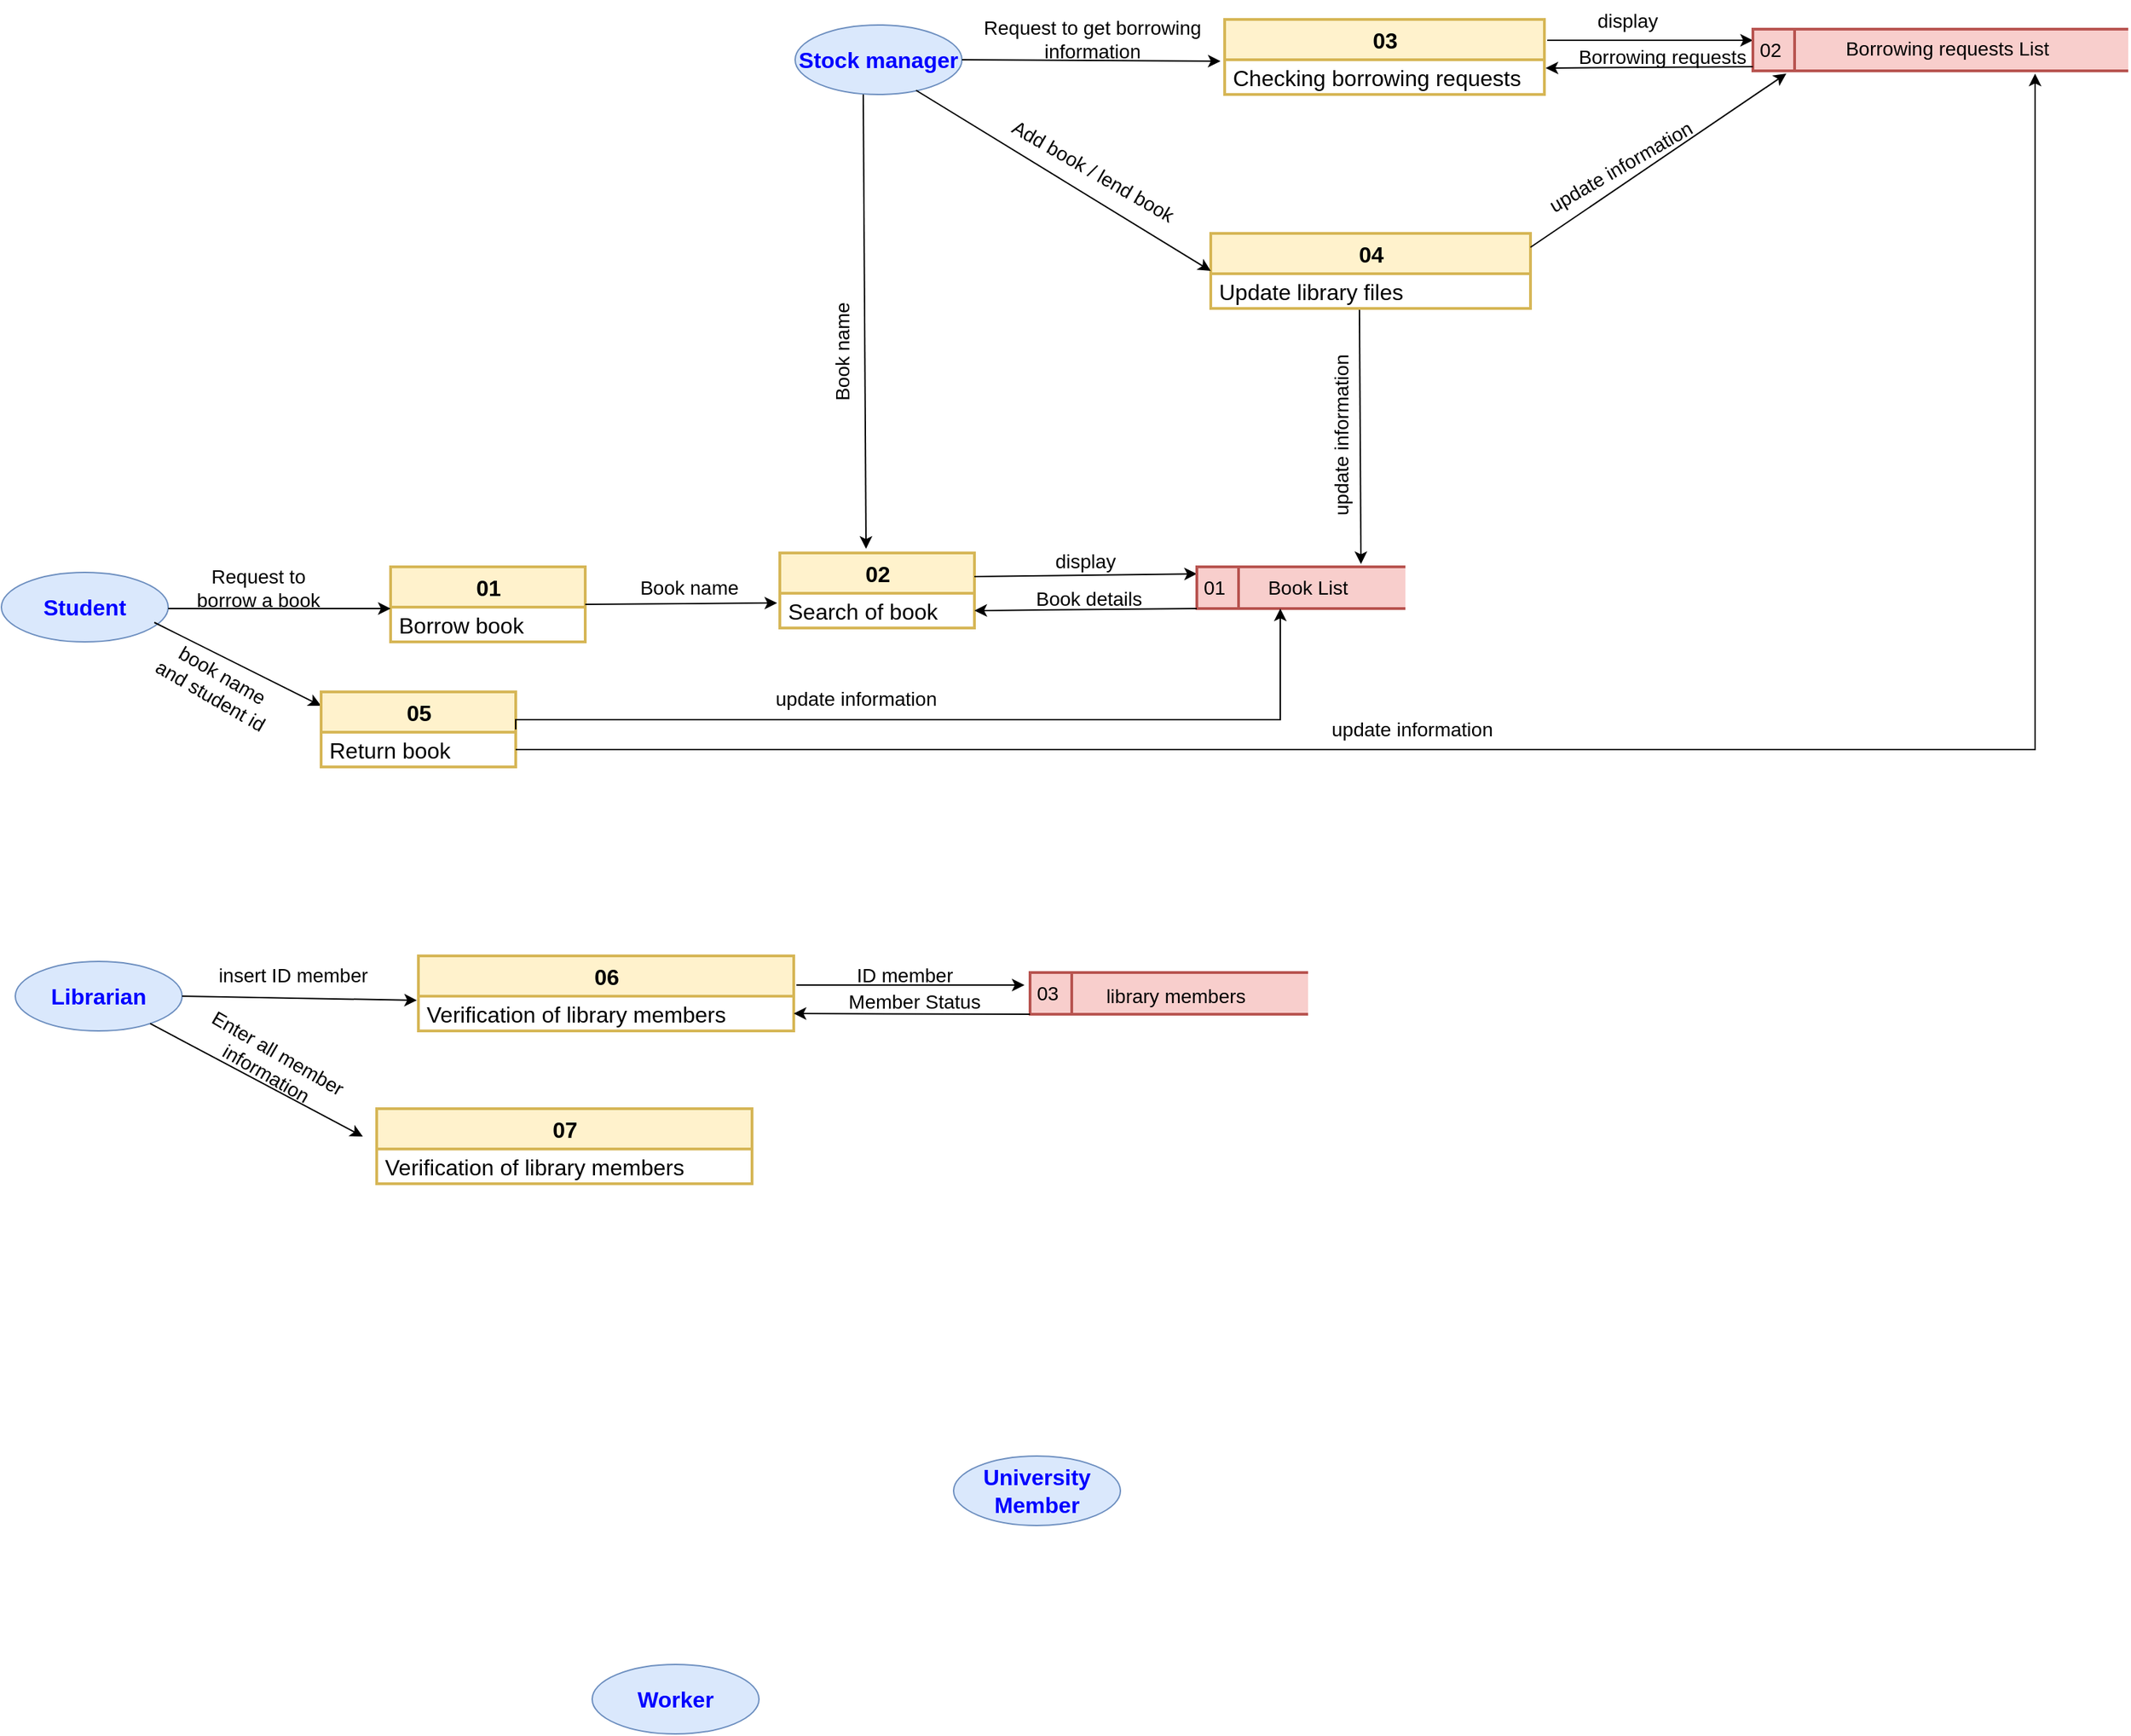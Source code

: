 <mxfile version="20.5.0" type="github">
  <diagram id="wbSmJAx2QIwuOaR70lue" name="Page-1">
    <mxGraphModel dx="1038" dy="1636" grid="1" gridSize="10" guides="1" tooltips="1" connect="1" arrows="1" fold="1" page="1" pageScale="1" pageWidth="850" pageHeight="1100" math="0" shadow="0">
      <root>
        <mxCell id="0" />
        <mxCell id="1" parent="0" />
        <mxCell id="yfcvIqxZyUnn7YjuINkd-1" value="&lt;b&gt;&lt;font style=&quot;font-size: 16px;&quot; color=&quot;#0000FF&quot;&gt;Student&lt;/font&gt;&lt;/b&gt;" style="ellipse;whiteSpace=wrap;html=1;fillColor=#dae8fc;strokeColor=#6c8ebf;" vertex="1" parent="1">
          <mxGeometry x="20" y="84" width="120" height="50" as="geometry" />
        </mxCell>
        <mxCell id="yfcvIqxZyUnn7YjuINkd-2" value="&lt;b&gt;&lt;font style=&quot;font-size: 16px;&quot; color=&quot;#0000FF&quot;&gt;Stock manager&lt;/font&gt;&lt;/b&gt;" style="ellipse;whiteSpace=wrap;html=1;fillColor=#dae8fc;strokeColor=#6c8ebf;" vertex="1" parent="1">
          <mxGeometry x="591" y="-310" width="120" height="50" as="geometry" />
        </mxCell>
        <mxCell id="yfcvIqxZyUnn7YjuINkd-3" value="&lt;b&gt;&lt;font style=&quot;font-size: 16px;&quot; color=&quot;#0000FF&quot;&gt;University Member&lt;/font&gt;&lt;/b&gt;" style="ellipse;whiteSpace=wrap;html=1;fillColor=#dae8fc;strokeColor=#6c8ebf;" vertex="1" parent="1">
          <mxGeometry x="705" y="720" width="120" height="50" as="geometry" />
        </mxCell>
        <mxCell id="yfcvIqxZyUnn7YjuINkd-4" value="&lt;b&gt;&lt;font style=&quot;font-size: 16px;&quot; color=&quot;#0000FF&quot;&gt;Librarian&lt;/font&gt;&lt;/b&gt;" style="ellipse;whiteSpace=wrap;html=1;fillColor=#dae8fc;strokeColor=#6c8ebf;" vertex="1" parent="1">
          <mxGeometry x="30" y="364" width="120" height="50" as="geometry" />
        </mxCell>
        <mxCell id="yfcvIqxZyUnn7YjuINkd-5" value="&lt;b&gt;&lt;font style=&quot;font-size: 16px;&quot; color=&quot;#0000FF&quot;&gt;Worker&lt;br&gt;&lt;/font&gt;&lt;/b&gt;" style="ellipse;whiteSpace=wrap;html=1;fillColor=#dae8fc;strokeColor=#6c8ebf;" vertex="1" parent="1">
          <mxGeometry x="445" y="870" width="120" height="50" as="geometry" />
        </mxCell>
        <mxCell id="yfcvIqxZyUnn7YjuINkd-10" value="01" style="swimlane;fontStyle=1;align=center;verticalAlign=middle;childLayout=stackLayout;horizontal=1;startSize=29;horizontalStack=0;resizeParent=1;resizeParentMax=0;resizeLast=0;collapsible=0;marginBottom=0;html=1;fontSize=16;strokeWidth=2;fillColor=#fff2cc;strokeColor=#d6b656;" vertex="1" parent="1">
          <mxGeometry x="300" y="80" width="140" height="54" as="geometry" />
        </mxCell>
        <mxCell id="yfcvIqxZyUnn7YjuINkd-12" value="&lt;div&gt;&lt;font color=&quot;#000000&quot;&gt;Borrow book&lt;/font&gt;&lt;/div&gt;" style="text;html=1;strokeColor=none;fillColor=none;align=left;verticalAlign=middle;spacingLeft=4;spacingRight=4;overflow=hidden;rotatable=0;points=[[0,0.5],[1,0.5]];portConstraint=eastwest;fontSize=16;fontColor=#0000FF;" vertex="1" parent="yfcvIqxZyUnn7YjuINkd-10">
          <mxGeometry y="29" width="140" height="25" as="geometry" />
        </mxCell>
        <mxCell id="yfcvIqxZyUnn7YjuINkd-13" value="" style="endArrow=classic;html=1;rounded=0;fontSize=16;fontColor=#0000FF;" edge="1" parent="1">
          <mxGeometry width="50" height="50" relative="1" as="geometry">
            <mxPoint x="140" y="110" as="sourcePoint" />
            <mxPoint x="300" y="110" as="targetPoint" />
          </mxGeometry>
        </mxCell>
        <mxCell id="yfcvIqxZyUnn7YjuINkd-15" value="Request to borrow a book" style="text;html=1;strokeColor=none;fillColor=none;align=center;verticalAlign=middle;whiteSpace=wrap;rounded=0;strokeWidth=2;fontSize=14;fontColor=#000000;" vertex="1" parent="1">
          <mxGeometry x="150" y="80" width="110" height="30" as="geometry" />
        </mxCell>
        <mxCell id="yfcvIqxZyUnn7YjuINkd-16" value="" style="endArrow=classic;html=1;rounded=0;fontSize=14;fontColor=#000000;" edge="1" parent="1">
          <mxGeometry width="50" height="50" relative="1" as="geometry">
            <mxPoint x="130" y="120" as="sourcePoint" />
            <mxPoint x="250" y="180" as="targetPoint" />
          </mxGeometry>
        </mxCell>
        <mxCell id="yfcvIqxZyUnn7YjuINkd-17" value="05" style="swimlane;fontStyle=1;align=center;verticalAlign=middle;childLayout=stackLayout;horizontal=1;startSize=29;horizontalStack=0;resizeParent=1;resizeParentMax=0;resizeLast=0;collapsible=0;marginBottom=0;html=1;fontSize=16;strokeWidth=2;fillColor=#fff2cc;strokeColor=#d6b656;" vertex="1" parent="1">
          <mxGeometry x="250" y="170" width="140" height="54" as="geometry" />
        </mxCell>
        <mxCell id="yfcvIqxZyUnn7YjuINkd-18" value="&lt;div&gt;&lt;font color=&quot;#000000&quot;&gt;Return book&lt;/font&gt;&lt;/div&gt;" style="text;html=1;strokeColor=none;fillColor=none;align=left;verticalAlign=middle;spacingLeft=4;spacingRight=4;overflow=hidden;rotatable=0;points=[[0,0.5],[1,0.5]];portConstraint=eastwest;fontSize=16;fontColor=#0000FF;" vertex="1" parent="yfcvIqxZyUnn7YjuINkd-17">
          <mxGeometry y="29" width="140" height="25" as="geometry" />
        </mxCell>
        <mxCell id="yfcvIqxZyUnn7YjuINkd-21" value="02" style="swimlane;fontStyle=1;align=center;verticalAlign=middle;childLayout=stackLayout;horizontal=1;startSize=29;horizontalStack=0;resizeParent=1;resizeParentMax=0;resizeLast=0;collapsible=0;marginBottom=0;html=1;fontSize=16;strokeWidth=2;fillColor=#fff2cc;strokeColor=#d6b656;" vertex="1" parent="1">
          <mxGeometry x="580" y="70" width="140" height="54" as="geometry" />
        </mxCell>
        <mxCell id="yfcvIqxZyUnn7YjuINkd-22" value="&lt;div&gt;&lt;font color=&quot;#000000&quot;&gt;Search of book&lt;/font&gt;&lt;/div&gt;" style="text;html=1;strokeColor=none;fillColor=none;align=left;verticalAlign=middle;spacingLeft=4;spacingRight=4;overflow=hidden;rotatable=0;points=[[0,0.5],[1,0.5]];portConstraint=eastwest;fontSize=16;fontColor=#0000FF;" vertex="1" parent="yfcvIqxZyUnn7YjuINkd-21">
          <mxGeometry y="29" width="140" height="25" as="geometry" />
        </mxCell>
        <mxCell id="yfcvIqxZyUnn7YjuINkd-23" value="" style="endArrow=classic;html=1;rounded=0;fontSize=14;fontColor=#000000;entryX=-0.014;entryY=0.28;entryDx=0;entryDy=0;exitX=1;exitY=0.5;exitDx=0;exitDy=0;entryPerimeter=0;" edge="1" parent="1" source="yfcvIqxZyUnn7YjuINkd-10" target="yfcvIqxZyUnn7YjuINkd-22">
          <mxGeometry width="50" height="50" relative="1" as="geometry">
            <mxPoint x="440" y="120" as="sourcePoint" />
            <mxPoint x="490" y="70" as="targetPoint" />
          </mxGeometry>
        </mxCell>
        <mxCell id="yfcvIqxZyUnn7YjuINkd-24" value="Book name" style="text;html=1;strokeColor=none;fillColor=none;align=center;verticalAlign=middle;whiteSpace=wrap;rounded=0;strokeWidth=2;fontSize=14;fontColor=#000000;" vertex="1" parent="1">
          <mxGeometry x="470" y="80" width="90" height="30" as="geometry" />
        </mxCell>
        <mxCell id="yfcvIqxZyUnn7YjuINkd-25" value="" style="endArrow=classic;html=1;rounded=0;fontSize=14;fontColor=#000000;entryX=0.443;entryY=-0.056;entryDx=0;entryDy=0;entryPerimeter=0;" edge="1" parent="1" target="yfcvIqxZyUnn7YjuINkd-21">
          <mxGeometry width="50" height="50" relative="1" as="geometry">
            <mxPoint x="640" y="-260" as="sourcePoint" />
            <mxPoint x="480" y="-20" as="targetPoint" />
          </mxGeometry>
        </mxCell>
        <mxCell id="yfcvIqxZyUnn7YjuINkd-26" value="" style="endArrow=classic;html=1;rounded=0;fontSize=14;fontColor=#000000;entryX=0;entryY=0.5;entryDx=0;entryDy=0;exitX=1;exitY=0.5;exitDx=0;exitDy=0;" edge="1" parent="1">
          <mxGeometry width="50" height="50" relative="1" as="geometry">
            <mxPoint x="720" y="87" as="sourcePoint" />
            <mxPoint x="880" y="85" as="targetPoint" />
          </mxGeometry>
        </mxCell>
        <mxCell id="yfcvIqxZyUnn7YjuINkd-27" value="Book name" style="text;html=1;strokeColor=none;fillColor=none;align=center;verticalAlign=middle;whiteSpace=wrap;rounded=0;strokeWidth=2;fontSize=14;fontColor=#000000;rotation=-90;" vertex="1" parent="1">
          <mxGeometry x="580" y="-90" width="90" height="30" as="geometry" />
        </mxCell>
        <mxCell id="yfcvIqxZyUnn7YjuINkd-29" value="01" style="html=1;dashed=0;whitespace=wrap;shape=mxgraph.dfd.dataStoreID;align=left;spacingLeft=3;points=[[0,0],[0.5,0],[1,0],[0,0.5],[1,0.5],[0,1],[0.5,1],[1,1]];strokeWidth=2;fontSize=14;fillColor=#f8cecc;strokeColor=#b85450;" vertex="1" parent="1">
          <mxGeometry x="880" y="80" width="150" height="30" as="geometry" />
        </mxCell>
        <mxCell id="yfcvIqxZyUnn7YjuINkd-30" value="Book List" style="text;html=1;strokeColor=none;fillColor=none;align=center;verticalAlign=middle;whiteSpace=wrap;rounded=0;strokeWidth=2;fontSize=14;fontColor=#000000;" vertex="1" parent="1">
          <mxGeometry x="930" y="80" width="60" height="30" as="geometry" />
        </mxCell>
        <mxCell id="yfcvIqxZyUnn7YjuINkd-31" value="display" style="text;html=1;strokeColor=none;fillColor=none;align=center;verticalAlign=middle;whiteSpace=wrap;rounded=0;strokeWidth=2;fontSize=14;fontColor=#000000;" vertex="1" parent="1">
          <mxGeometry x="770" y="61" width="60" height="30" as="geometry" />
        </mxCell>
        <mxCell id="yfcvIqxZyUnn7YjuINkd-32" value="book name and student id" style="text;html=1;strokeColor=none;fillColor=none;align=center;verticalAlign=middle;whiteSpace=wrap;rounded=0;strokeWidth=2;fontSize=14;fontColor=#000000;rotation=30;" vertex="1" parent="1">
          <mxGeometry x="130" y="150" width="90" height="30" as="geometry" />
        </mxCell>
        <mxCell id="yfcvIqxZyUnn7YjuINkd-33" value="03" style="swimlane;fontStyle=1;align=center;verticalAlign=middle;childLayout=stackLayout;horizontal=1;startSize=29;horizontalStack=0;resizeParent=1;resizeParentMax=0;resizeLast=0;collapsible=0;marginBottom=0;html=1;fontSize=16;strokeWidth=2;fillColor=#fff2cc;strokeColor=#d6b656;" vertex="1" parent="1">
          <mxGeometry x="900" y="-314" width="230" height="54" as="geometry" />
        </mxCell>
        <mxCell id="yfcvIqxZyUnn7YjuINkd-34" value="&lt;font color=&quot;#000000&quot;&gt;Checking borrowing requests&lt;/font&gt;" style="text;html=1;strokeColor=none;fillColor=none;align=left;verticalAlign=middle;spacingLeft=4;spacingRight=4;overflow=hidden;rotatable=0;points=[[0,0.5],[1,0.5]];portConstraint=eastwest;fontSize=16;fontColor=#0000FF;" vertex="1" parent="yfcvIqxZyUnn7YjuINkd-33">
          <mxGeometry y="29" width="230" height="25" as="geometry" />
        </mxCell>
        <mxCell id="yfcvIqxZyUnn7YjuINkd-35" value="" style="endArrow=classic;html=1;rounded=0;fontSize=14;fontColor=#000000;entryX=-0.013;entryY=0.04;entryDx=0;entryDy=0;exitX=1;exitY=0.5;exitDx=0;exitDy=0;entryPerimeter=0;" edge="1" parent="1" source="yfcvIqxZyUnn7YjuINkd-2" target="yfcvIqxZyUnn7YjuINkd-34">
          <mxGeometry width="50" height="50" relative="1" as="geometry">
            <mxPoint x="790" y="-240" as="sourcePoint" />
            <mxPoint x="840" y="-290" as="targetPoint" />
          </mxGeometry>
        </mxCell>
        <mxCell id="yfcvIqxZyUnn7YjuINkd-36" value="Request to get borrowing information" style="text;html=1;strokeColor=none;fillColor=none;align=center;verticalAlign=middle;whiteSpace=wrap;rounded=0;strokeWidth=2;fontSize=14;fontColor=#000000;" vertex="1" parent="1">
          <mxGeometry x="720" y="-315" width="170" height="30" as="geometry" />
        </mxCell>
        <mxCell id="yfcvIqxZyUnn7YjuINkd-37" value="" style="endArrow=classic;html=1;fontFamily=Helvetica;fontSize=14;fontColor=#000000;align=center;strokeColor=default;" edge="1" parent="1">
          <mxGeometry width="50" height="50" relative="1" as="geometry">
            <mxPoint x="1132.07" y="-299" as="sourcePoint" />
            <mxPoint x="1280" y="-299" as="targetPoint" />
          </mxGeometry>
        </mxCell>
        <mxCell id="yfcvIqxZyUnn7YjuINkd-38" value="display" style="text;html=1;strokeColor=none;fillColor=none;align=center;verticalAlign=middle;whiteSpace=wrap;rounded=0;strokeWidth=2;fontSize=14;fontColor=#000000;" vertex="1" parent="1">
          <mxGeometry x="1160" y="-328" width="60" height="30" as="geometry" />
        </mxCell>
        <mxCell id="yfcvIqxZyUnn7YjuINkd-39" value="02" style="html=1;dashed=0;whitespace=wrap;shape=mxgraph.dfd.dataStoreID;align=left;spacingLeft=3;points=[[0,0],[0.5,0],[1,0],[0,0.5],[1,0.5],[0,1],[0.5,1],[1,1]];strokeWidth=2;fontSize=14;fillColor=#f8cecc;strokeColor=#b85450;" vertex="1" parent="1">
          <mxGeometry x="1280" y="-307" width="270" height="30" as="geometry" />
        </mxCell>
        <mxCell id="yfcvIqxZyUnn7YjuINkd-40" value="&lt;font color=&quot;#000000&quot;&gt;Borrowing requests &lt;/font&gt;List" style="text;html=1;strokeColor=none;fillColor=none;align=center;verticalAlign=middle;whiteSpace=wrap;rounded=0;strokeWidth=2;fontSize=14;fontColor=#000000;" vertex="1" parent="1">
          <mxGeometry x="1330" y="-308" width="180" height="30" as="geometry" />
        </mxCell>
        <mxCell id="yfcvIqxZyUnn7YjuINkd-41" value="04" style="swimlane;fontStyle=1;align=center;verticalAlign=middle;childLayout=stackLayout;horizontal=1;startSize=29;horizontalStack=0;resizeParent=1;resizeParentMax=0;resizeLast=0;collapsible=0;marginBottom=0;html=1;fontSize=16;strokeWidth=2;fillColor=#fff2cc;strokeColor=#d6b656;" vertex="1" parent="1">
          <mxGeometry x="890" y="-160" width="230" height="54" as="geometry" />
        </mxCell>
        <mxCell id="yfcvIqxZyUnn7YjuINkd-42" value="&lt;font color=&quot;#000000&quot;&gt;Update library files&lt;/font&gt;" style="text;html=1;strokeColor=none;fillColor=none;align=left;verticalAlign=middle;spacingLeft=4;spacingRight=4;overflow=hidden;rotatable=0;points=[[0,0.5],[1,0.5]];portConstraint=eastwest;fontSize=16;fontColor=#0000FF;" vertex="1" parent="yfcvIqxZyUnn7YjuINkd-41">
          <mxGeometry y="29" width="230" height="25" as="geometry" />
        </mxCell>
        <mxCell id="yfcvIqxZyUnn7YjuINkd-43" value="" style="endArrow=classic;html=1;rounded=0;fontSize=14;fontColor=#000000;entryX=0;entryY=0.5;entryDx=0;entryDy=0;exitX=0.725;exitY=0.94;exitDx=0;exitDy=0;exitPerimeter=0;" edge="1" parent="1" source="yfcvIqxZyUnn7YjuINkd-2" target="yfcvIqxZyUnn7YjuINkd-41">
          <mxGeometry width="50" height="50" relative="1" as="geometry">
            <mxPoint x="780" y="-170" as="sourcePoint" />
            <mxPoint x="830" y="-220" as="targetPoint" />
          </mxGeometry>
        </mxCell>
        <mxCell id="yfcvIqxZyUnn7YjuINkd-44" value="Add book / lend book" style="text;html=1;strokeColor=none;fillColor=none;align=center;verticalAlign=middle;whiteSpace=wrap;rounded=0;strokeWidth=2;fontSize=14;fontColor=#000000;rotation=30;" vertex="1" parent="1">
          <mxGeometry x="735.5" y="-220" width="139" height="30" as="geometry" />
        </mxCell>
        <mxCell id="yfcvIqxZyUnn7YjuINkd-45" value="" style="endArrow=classic;html=1;rounded=0;fontSize=14;fontColor=#000000;entryX=0.089;entryY=1.067;entryDx=0;entryDy=0;entryPerimeter=0;" edge="1" parent="1" target="yfcvIqxZyUnn7YjuINkd-39">
          <mxGeometry width="50" height="50" relative="1" as="geometry">
            <mxPoint x="1120" y="-150" as="sourcePoint" />
            <mxPoint x="1170" y="-200" as="targetPoint" />
          </mxGeometry>
        </mxCell>
        <mxCell id="yfcvIqxZyUnn7YjuINkd-46" value="" style="endArrow=classic;html=1;rounded=0;fontSize=14;fontColor=#000000;exitX=0.465;exitY=1.04;exitDx=0;exitDy=0;exitPerimeter=0;entryX=0.787;entryY=-0.067;entryDx=0;entryDy=0;entryPerimeter=0;" edge="1" parent="1" source="yfcvIqxZyUnn7YjuINkd-42" target="yfcvIqxZyUnn7YjuINkd-29">
          <mxGeometry width="50" height="50" relative="1" as="geometry">
            <mxPoint x="840" as="sourcePoint" />
            <mxPoint x="890" y="-50" as="targetPoint" />
          </mxGeometry>
        </mxCell>
        <mxCell id="yfcvIqxZyUnn7YjuINkd-47" value="update information " style="text;html=1;strokeColor=none;fillColor=none;align=center;verticalAlign=middle;whiteSpace=wrap;rounded=0;strokeWidth=2;fontSize=14;fontColor=#000000;rotation=-30;" vertex="1" parent="1">
          <mxGeometry x="1120" y="-223" width="130" height="30" as="geometry" />
        </mxCell>
        <mxCell id="yfcvIqxZyUnn7YjuINkd-48" value="update information " style="text;html=1;strokeColor=none;fillColor=none;align=center;verticalAlign=middle;whiteSpace=wrap;rounded=0;strokeWidth=2;fontSize=14;fontColor=#000000;rotation=0;" vertex="1" parent="1">
          <mxGeometry x="570" y="160" width="130" height="30" as="geometry" />
        </mxCell>
        <mxCell id="yfcvIqxZyUnn7YjuINkd-49" value="" style="endArrow=classic;html=1;rounded=0;fontSize=14;fontColor=#000000;entryX=1.004;entryY=0.24;entryDx=0;entryDy=0;entryPerimeter=0;" edge="1" parent="1" target="yfcvIqxZyUnn7YjuINkd-34">
          <mxGeometry width="50" height="50" relative="1" as="geometry">
            <mxPoint x="1280" y="-280" as="sourcePoint" />
            <mxPoint x="1190" y="-270" as="targetPoint" />
          </mxGeometry>
        </mxCell>
        <mxCell id="yfcvIqxZyUnn7YjuINkd-50" value="&lt;font color=&quot;#000000&quot;&gt;Borrowing request&lt;/font&gt;s" style="text;html=1;strokeColor=none;fillColor=none;align=center;verticalAlign=middle;whiteSpace=wrap;rounded=0;strokeWidth=2;fontSize=14;fontColor=#000000;" vertex="1" parent="1">
          <mxGeometry x="1140" y="-302" width="150" height="30" as="geometry" />
        </mxCell>
        <mxCell id="yfcvIqxZyUnn7YjuINkd-52" value="" style="endArrow=classic;html=1;rounded=0;fontSize=14;fontColor=#000000;exitX=0;exitY=1;exitDx=0;exitDy=0;entryX=1;entryY=0.5;entryDx=0;entryDy=0;" edge="1" parent="1" source="yfcvIqxZyUnn7YjuINkd-29" target="yfcvIqxZyUnn7YjuINkd-22">
          <mxGeometry width="50" height="50" relative="1" as="geometry">
            <mxPoint x="750" y="180" as="sourcePoint" />
            <mxPoint x="800" y="130" as="targetPoint" />
          </mxGeometry>
        </mxCell>
        <mxCell id="yfcvIqxZyUnn7YjuINkd-53" value="Book details" style="text;html=1;strokeColor=none;fillColor=none;align=center;verticalAlign=middle;whiteSpace=wrap;rounded=0;strokeWidth=2;fontSize=14;fontColor=#000000;" vertex="1" parent="1">
          <mxGeometry x="760" y="88" width="85" height="30" as="geometry" />
        </mxCell>
        <mxCell id="yfcvIqxZyUnn7YjuINkd-54" value="" style="endArrow=classic;html=1;rounded=0;fontSize=14;fontColor=#000000;entryX=0.167;entryY=1;entryDx=0;entryDy=0;entryPerimeter=0;exitX=1;exitY=0.5;exitDx=0;exitDy=0;edgeStyle=orthogonalEdgeStyle;" edge="1" parent="1" source="yfcvIqxZyUnn7YjuINkd-17" target="yfcvIqxZyUnn7YjuINkd-30">
          <mxGeometry width="50" height="50" relative="1" as="geometry">
            <mxPoint x="400" y="230" as="sourcePoint" />
            <mxPoint x="940" y="120" as="targetPoint" />
            <Array as="points">
              <mxPoint x="390" y="190" />
              <mxPoint x="940" y="190" />
            </Array>
          </mxGeometry>
        </mxCell>
        <mxCell id="yfcvIqxZyUnn7YjuINkd-56" value="update information " style="text;html=1;strokeColor=none;fillColor=none;align=center;verticalAlign=middle;whiteSpace=wrap;rounded=0;strokeWidth=2;fontSize=14;fontColor=#000000;rotation=-90;" vertex="1" parent="1">
          <mxGeometry x="919" y="-30" width="130" height="30" as="geometry" />
        </mxCell>
        <mxCell id="yfcvIqxZyUnn7YjuINkd-57" value="" style="endArrow=classic;html=1;rounded=0;fontSize=14;fontColor=#000000;entryX=0.85;entryY=1.1;entryDx=0;entryDy=0;entryPerimeter=0;exitX=1;exitY=0.5;exitDx=0;exitDy=0;edgeStyle=orthogonalEdgeStyle;" edge="1" parent="1" source="yfcvIqxZyUnn7YjuINkd-18" target="yfcvIqxZyUnn7YjuINkd-40">
          <mxGeometry width="50" height="50" relative="1" as="geometry">
            <mxPoint x="560" y="290" as="sourcePoint" />
            <mxPoint x="610" y="240" as="targetPoint" />
          </mxGeometry>
        </mxCell>
        <mxCell id="yfcvIqxZyUnn7YjuINkd-58" value="update information " style="text;html=1;strokeColor=none;fillColor=none;align=center;verticalAlign=middle;whiteSpace=wrap;rounded=0;strokeWidth=2;fontSize=14;fontColor=#000000;rotation=0;" vertex="1" parent="1">
          <mxGeometry x="970" y="182" width="130" height="30" as="geometry" />
        </mxCell>
        <mxCell id="yfcvIqxZyUnn7YjuINkd-59" value="06" style="swimlane;fontStyle=1;align=center;verticalAlign=middle;childLayout=stackLayout;horizontal=1;startSize=29;horizontalStack=0;resizeParent=1;resizeParentMax=0;resizeLast=0;collapsible=0;marginBottom=0;html=1;fontSize=16;strokeWidth=2;fillColor=#fff2cc;strokeColor=#d6b656;" vertex="1" parent="1">
          <mxGeometry x="320" y="360" width="270" height="54" as="geometry" />
        </mxCell>
        <mxCell id="yfcvIqxZyUnn7YjuINkd-60" value="&lt;font color=&quot;#000000&quot;&gt;Verification of library members&lt;/font&gt;" style="text;html=1;strokeColor=none;fillColor=none;align=left;verticalAlign=middle;spacingLeft=4;spacingRight=4;overflow=hidden;rotatable=0;points=[[0,0.5],[1,0.5]];portConstraint=eastwest;fontSize=16;fontColor=#0000FF;" vertex="1" parent="yfcvIqxZyUnn7YjuINkd-59">
          <mxGeometry y="29" width="270" height="25" as="geometry" />
        </mxCell>
        <mxCell id="yfcvIqxZyUnn7YjuINkd-61" value="" style="endArrow=classic;html=1;rounded=0;fontSize=14;fontColor=#000000;exitX=1;exitY=0.5;exitDx=0;exitDy=0;entryX=-0.004;entryY=0.12;entryDx=0;entryDy=0;entryPerimeter=0;" edge="1" parent="1" source="yfcvIqxZyUnn7YjuINkd-4" target="yfcvIqxZyUnn7YjuINkd-60">
          <mxGeometry width="50" height="50" relative="1" as="geometry">
            <mxPoint x="190" y="410" as="sourcePoint" />
            <mxPoint x="310" y="390" as="targetPoint" />
          </mxGeometry>
        </mxCell>
        <mxCell id="yfcvIqxZyUnn7YjuINkd-64" value="&lt;font color=&quot;#000000&quot;&gt;insert ID member&lt;/font&gt;" style="text;html=1;strokeColor=none;fillColor=none;align=center;verticalAlign=middle;whiteSpace=wrap;rounded=0;strokeWidth=2;fontSize=14;fontColor=#000000;" vertex="1" parent="1">
          <mxGeometry x="170" y="359" width="120" height="30" as="geometry" />
        </mxCell>
        <mxCell id="yfcvIqxZyUnn7YjuINkd-65" value="03" style="html=1;dashed=0;whitespace=wrap;shape=mxgraph.dfd.dataStoreID;align=left;spacingLeft=3;points=[[0,0],[0.5,0],[1,0],[0,0.5],[1,0.5],[0,1],[0.5,1],[1,1]];strokeWidth=2;fontSize=14;fillColor=#f8cecc;strokeColor=#b85450;" vertex="1" parent="1">
          <mxGeometry x="760" y="372" width="200" height="30" as="geometry" />
        </mxCell>
        <mxCell id="yfcvIqxZyUnn7YjuINkd-66" value="&lt;font color=&quot;#000000&quot;&gt;library members&lt;/font&gt;" style="text;html=1;strokeColor=none;fillColor=none;align=center;verticalAlign=middle;whiteSpace=wrap;rounded=0;strokeWidth=2;fontSize=14;fontColor=#000000;" vertex="1" parent="1">
          <mxGeometry x="790" y="374" width="150" height="30" as="geometry" />
        </mxCell>
        <mxCell id="yfcvIqxZyUnn7YjuINkd-67" value="" style="endArrow=classic;html=1;rounded=0;fontSize=14;fontColor=#000000;entryX=-0.02;entryY=0.3;entryDx=0;entryDy=0;entryPerimeter=0;exitX=1.007;exitY=0.389;exitDx=0;exitDy=0;exitPerimeter=0;" edge="1" parent="1" source="yfcvIqxZyUnn7YjuINkd-59" target="yfcvIqxZyUnn7YjuINkd-65">
          <mxGeometry width="50" height="50" relative="1" as="geometry">
            <mxPoint x="650" y="420" as="sourcePoint" />
            <mxPoint x="700" y="370" as="targetPoint" />
          </mxGeometry>
        </mxCell>
        <mxCell id="yfcvIqxZyUnn7YjuINkd-68" value="&lt;font color=&quot;#000000&quot;&gt;ID member&lt;/font&gt;" style="text;html=1;strokeColor=none;fillColor=none;align=center;verticalAlign=middle;whiteSpace=wrap;rounded=0;strokeWidth=2;fontSize=14;fontColor=#000000;" vertex="1" parent="1">
          <mxGeometry x="610" y="359" width="120" height="30" as="geometry" />
        </mxCell>
        <mxCell id="yfcvIqxZyUnn7YjuINkd-69" value="" style="endArrow=classic;html=1;rounded=0;fontSize=14;fontColor=#000000;exitX=0;exitY=1;exitDx=0;exitDy=0;entryX=1;entryY=0.5;entryDx=0;entryDy=0;" edge="1" parent="1" source="yfcvIqxZyUnn7YjuINkd-65" target="yfcvIqxZyUnn7YjuINkd-60">
          <mxGeometry width="50" height="50" relative="1" as="geometry">
            <mxPoint x="630" y="470" as="sourcePoint" />
            <mxPoint x="680" y="420" as="targetPoint" />
          </mxGeometry>
        </mxCell>
        <mxCell id="yfcvIqxZyUnn7YjuINkd-70" value="Member Status" style="text;html=1;strokeColor=none;fillColor=none;align=center;verticalAlign=middle;whiteSpace=wrap;rounded=0;strokeWidth=2;fontSize=14;fontColor=#000000;" vertex="1" parent="1">
          <mxGeometry x="572" y="378" width="210" height="30" as="geometry" />
        </mxCell>
        <mxCell id="yfcvIqxZyUnn7YjuINkd-74" value="" style="endArrow=classic;html=1;rounded=0;fontSize=14;fontColor=#000000;" edge="1" parent="1" source="yfcvIqxZyUnn7YjuINkd-4">
          <mxGeometry width="50" height="50" relative="1" as="geometry">
            <mxPoint x="230" y="520" as="sourcePoint" />
            <mxPoint x="280" y="490" as="targetPoint" />
          </mxGeometry>
        </mxCell>
        <mxCell id="yfcvIqxZyUnn7YjuINkd-75" value="Enter all member information" style="text;html=1;strokeColor=none;fillColor=none;align=center;verticalAlign=middle;whiteSpace=wrap;rounded=0;strokeWidth=2;fontSize=14;fontColor=#000000;rotation=30;" vertex="1" parent="1">
          <mxGeometry x="130" y="422" width="170" height="30" as="geometry" />
        </mxCell>
        <mxCell id="yfcvIqxZyUnn7YjuINkd-76" value="07" style="swimlane;fontStyle=1;align=center;verticalAlign=middle;childLayout=stackLayout;horizontal=1;startSize=29;horizontalStack=0;resizeParent=1;resizeParentMax=0;resizeLast=0;collapsible=0;marginBottom=0;html=1;fontSize=16;strokeWidth=2;fillColor=#fff2cc;strokeColor=#d6b656;" vertex="1" parent="1">
          <mxGeometry x="290" y="470" width="270" height="54" as="geometry" />
        </mxCell>
        <mxCell id="yfcvIqxZyUnn7YjuINkd-77" value="&lt;font color=&quot;#000000&quot;&gt;Verification of library members&lt;/font&gt;" style="text;html=1;strokeColor=none;fillColor=none;align=left;verticalAlign=middle;spacingLeft=4;spacingRight=4;overflow=hidden;rotatable=0;points=[[0,0.5],[1,0.5]];portConstraint=eastwest;fontSize=16;fontColor=#0000FF;" vertex="1" parent="yfcvIqxZyUnn7YjuINkd-76">
          <mxGeometry y="29" width="270" height="25" as="geometry" />
        </mxCell>
      </root>
    </mxGraphModel>
  </diagram>
</mxfile>
